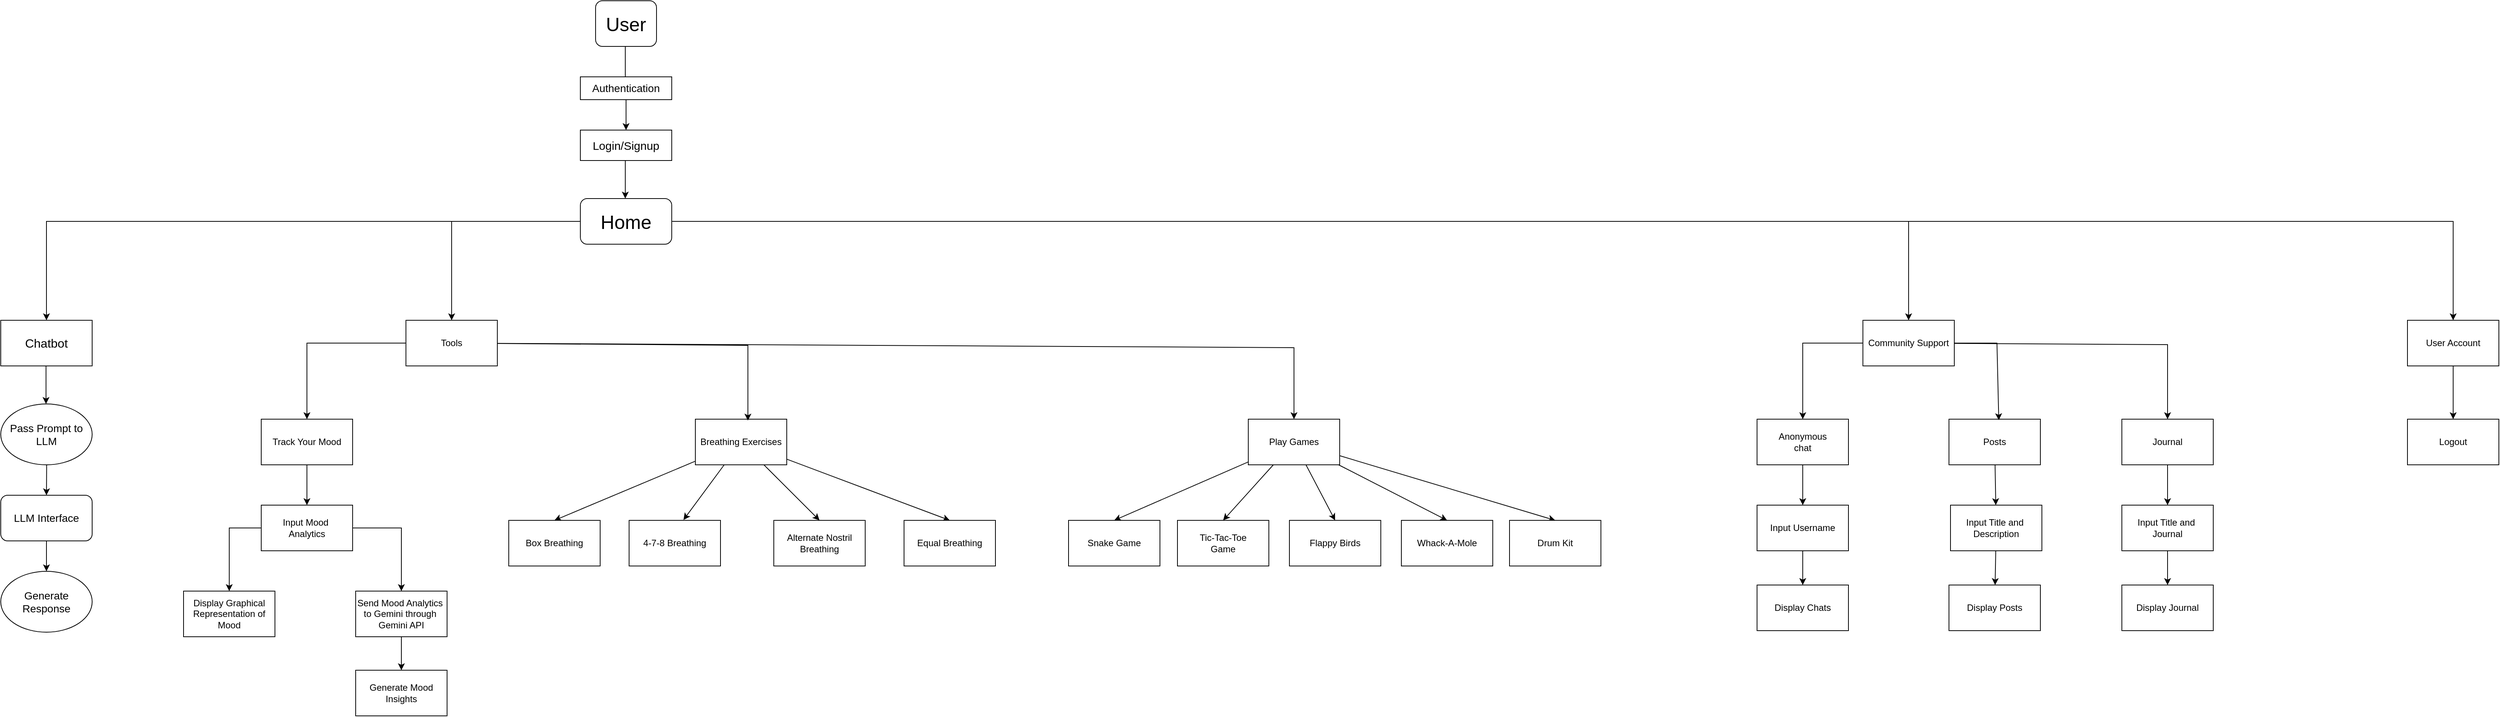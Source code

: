<mxfile version="26.2.5">
  <diagram name="Page-1" id="0D7HS5v0n_Nw8hWMFw4P">
    <mxGraphModel dx="4752" dy="3176" grid="0" gridSize="10" guides="1" tooltips="1" connect="1" arrows="1" fold="1" page="1" pageScale="1" pageWidth="4500" pageHeight="2000" background="#FFFFFF" math="0" shadow="0">
      <root>
        <mxCell id="0" />
        <mxCell id="1" parent="0" />
        <mxCell id="nKgrtohPRSsbtJKGGqza-179" value="User" style="rounded=1;whiteSpace=wrap;html=1;fontSize=25;" vertex="1" parent="1">
          <mxGeometry x="1639" y="120" width="80" height="60" as="geometry" />
        </mxCell>
        <mxCell id="nKgrtohPRSsbtJKGGqza-180" value="" style="endArrow=none;html=1;rounded=0;" edge="1" parent="1">
          <mxGeometry width="50" height="50" relative="1" as="geometry">
            <mxPoint x="1678" y="220" as="sourcePoint" />
            <mxPoint x="1678" y="180" as="targetPoint" />
            <Array as="points" />
          </mxGeometry>
        </mxCell>
        <mxCell id="nKgrtohPRSsbtJKGGqza-181" value="Authentication" style="rounded=0;whiteSpace=wrap;html=1;fontSize=14;" vertex="1" parent="1">
          <mxGeometry x="1619" y="220" width="120" height="30" as="geometry" />
        </mxCell>
        <mxCell id="nKgrtohPRSsbtJKGGqza-182" value="Login/Signup" style="rounded=0;whiteSpace=wrap;html=1;fontSize=15;" vertex="1" parent="1">
          <mxGeometry x="1619" y="290" width="120" height="40" as="geometry" />
        </mxCell>
        <mxCell id="nKgrtohPRSsbtJKGGqza-183" value="" style="endArrow=classic;html=1;rounded=0;" edge="1" parent="1">
          <mxGeometry width="50" height="50" relative="1" as="geometry">
            <mxPoint x="1679" y="250" as="sourcePoint" />
            <mxPoint x="1679" y="290" as="targetPoint" />
          </mxGeometry>
        </mxCell>
        <mxCell id="nKgrtohPRSsbtJKGGqza-185" style="edgeStyle=none;rounded=0;orthogonalLoop=1;jettySize=auto;html=1;entryX=0.5;entryY=0;entryDx=0;entryDy=0;" edge="1" parent="1" source="nKgrtohPRSsbtJKGGqza-187" target="nKgrtohPRSsbtJKGGqza-189">
          <mxGeometry relative="1" as="geometry">
            <Array as="points">
              <mxPoint x="918" y="410" />
            </Array>
          </mxGeometry>
        </mxCell>
        <mxCell id="nKgrtohPRSsbtJKGGqza-186" style="edgeStyle=none;rounded=0;orthogonalLoop=1;jettySize=auto;html=1;entryX=0.5;entryY=0;entryDx=0;entryDy=0;" edge="1" parent="1" source="nKgrtohPRSsbtJKGGqza-187" target="nKgrtohPRSsbtJKGGqza-193">
          <mxGeometry relative="1" as="geometry">
            <Array as="points">
              <mxPoint x="1450" y="410" />
            </Array>
          </mxGeometry>
        </mxCell>
        <mxCell id="nKgrtohPRSsbtJKGGqza-258" style="edgeStyle=none;rounded=0;orthogonalLoop=1;jettySize=auto;html=1;entryX=0.5;entryY=0;entryDx=0;entryDy=0;" edge="1" parent="1" source="nKgrtohPRSsbtJKGGqza-187" target="nKgrtohPRSsbtJKGGqza-194">
          <mxGeometry relative="1" as="geometry">
            <Array as="points">
              <mxPoint x="3363" y="410" />
            </Array>
          </mxGeometry>
        </mxCell>
        <mxCell id="nKgrtohPRSsbtJKGGqza-260" style="edgeStyle=none;rounded=0;orthogonalLoop=1;jettySize=auto;html=1;entryX=0.5;entryY=0;entryDx=0;entryDy=0;" edge="1" parent="1" source="nKgrtohPRSsbtJKGGqza-187" target="nKgrtohPRSsbtJKGGqza-259">
          <mxGeometry relative="1" as="geometry">
            <Array as="points">
              <mxPoint x="4078" y="410" />
            </Array>
          </mxGeometry>
        </mxCell>
        <mxCell id="nKgrtohPRSsbtJKGGqza-187" value="Home" style="rounded=1;whiteSpace=wrap;html=1;fontSize=25;" vertex="1" parent="1">
          <mxGeometry x="1619" y="380" width="120" height="60" as="geometry" />
        </mxCell>
        <mxCell id="nKgrtohPRSsbtJKGGqza-188" value="" style="endArrow=classic;html=1;rounded=0;" edge="1" parent="1">
          <mxGeometry width="50" height="50" relative="1" as="geometry">
            <mxPoint x="1678" y="330" as="sourcePoint" />
            <mxPoint x="1678" y="380" as="targetPoint" />
          </mxGeometry>
        </mxCell>
        <mxCell id="nKgrtohPRSsbtJKGGqza-189" value="Chatbot" style="rounded=0;whiteSpace=wrap;html=1;fontSize=16;" vertex="1" parent="1">
          <mxGeometry x="858" y="540" width="120" height="60" as="geometry" />
        </mxCell>
        <mxCell id="nKgrtohPRSsbtJKGGqza-190" style="edgeStyle=none;rounded=0;orthogonalLoop=1;jettySize=auto;html=1;entryX=0.5;entryY=0;entryDx=0;entryDy=0;" edge="1" parent="1" source="nKgrtohPRSsbtJKGGqza-193" target="nKgrtohPRSsbtJKGGqza-202">
          <mxGeometry relative="1" as="geometry">
            <Array as="points">
              <mxPoint x="1260" y="570" />
            </Array>
          </mxGeometry>
        </mxCell>
        <mxCell id="nKgrtohPRSsbtJKGGqza-239" style="edgeStyle=none;rounded=0;orthogonalLoop=1;jettySize=auto;html=1;entryX=0.5;entryY=0;entryDx=0;entryDy=0;" edge="1" parent="1" source="nKgrtohPRSsbtJKGGqza-193" target="nKgrtohPRSsbtJKGGqza-204">
          <mxGeometry relative="1" as="geometry">
            <Array as="points">
              <mxPoint x="2556" y="576" />
            </Array>
          </mxGeometry>
        </mxCell>
        <mxCell id="nKgrtohPRSsbtJKGGqza-193" value="Tools" style="rounded=0;whiteSpace=wrap;html=1;" vertex="1" parent="1">
          <mxGeometry x="1390" y="540" width="120" height="60" as="geometry" />
        </mxCell>
        <mxCell id="nKgrtohPRSsbtJKGGqza-243" style="edgeStyle=none;rounded=0;orthogonalLoop=1;jettySize=auto;html=1;entryX=0.5;entryY=0;entryDx=0;entryDy=0;" edge="1" parent="1" source="nKgrtohPRSsbtJKGGqza-194" target="nKgrtohPRSsbtJKGGqza-240">
          <mxGeometry relative="1" as="geometry">
            <Array as="points">
              <mxPoint x="3224" y="570" />
            </Array>
          </mxGeometry>
        </mxCell>
        <mxCell id="nKgrtohPRSsbtJKGGqza-245" style="edgeStyle=none;rounded=0;orthogonalLoop=1;jettySize=auto;html=1;entryX=0.5;entryY=0;entryDx=0;entryDy=0;" edge="1" parent="1" source="nKgrtohPRSsbtJKGGqza-194" target="nKgrtohPRSsbtJKGGqza-242">
          <mxGeometry relative="1" as="geometry">
            <Array as="points">
              <mxPoint x="3703" y="572" />
            </Array>
          </mxGeometry>
        </mxCell>
        <mxCell id="nKgrtohPRSsbtJKGGqza-194" value="Community Support" style="rounded=0;whiteSpace=wrap;html=1;" vertex="1" parent="1">
          <mxGeometry x="3303" y="540" width="120" height="60" as="geometry" />
        </mxCell>
        <mxCell id="nKgrtohPRSsbtJKGGqza-212" value="" style="edgeStyle=none;rounded=0;orthogonalLoop=1;jettySize=auto;html=1;" edge="1" parent="1" source="nKgrtohPRSsbtJKGGqza-196" target="nKgrtohPRSsbtJKGGqza-198">
          <mxGeometry relative="1" as="geometry" />
        </mxCell>
        <mxCell id="nKgrtohPRSsbtJKGGqza-196" value="Pass Prompt to&lt;br&gt;LLM" style="ellipse;whiteSpace=wrap;html=1;fontSize=14;" vertex="1" parent="1">
          <mxGeometry x="858" y="650" width="120" height="80" as="geometry" />
        </mxCell>
        <mxCell id="nKgrtohPRSsbtJKGGqza-213" value="" style="edgeStyle=none;rounded=0;orthogonalLoop=1;jettySize=auto;html=1;" edge="1" parent="1" source="nKgrtohPRSsbtJKGGqza-198" target="nKgrtohPRSsbtJKGGqza-199">
          <mxGeometry relative="1" as="geometry" />
        </mxCell>
        <mxCell id="nKgrtohPRSsbtJKGGqza-198" value="LLM Interface" style="rounded=1;whiteSpace=wrap;html=1;fontSize=14;" vertex="1" parent="1">
          <mxGeometry x="858" y="770" width="120" height="60" as="geometry" />
        </mxCell>
        <mxCell id="nKgrtohPRSsbtJKGGqza-199" value="Generate Response" style="ellipse;whiteSpace=wrap;html=1;fontSize=14;" vertex="1" parent="1">
          <mxGeometry x="858" y="870" width="120" height="80" as="geometry" />
        </mxCell>
        <mxCell id="nKgrtohPRSsbtJKGGqza-200" value="" style="endArrow=classic;html=1;rounded=0;" edge="1" parent="1">
          <mxGeometry width="50" height="50" relative="1" as="geometry">
            <mxPoint x="917.41" y="600" as="sourcePoint" />
            <mxPoint x="917.41" y="650" as="targetPoint" />
          </mxGeometry>
        </mxCell>
        <mxCell id="nKgrtohPRSsbtJKGGqza-214" value="" style="edgeStyle=none;rounded=0;orthogonalLoop=1;jettySize=auto;html=1;" edge="1" parent="1" source="nKgrtohPRSsbtJKGGqza-202" target="nKgrtohPRSsbtJKGGqza-210">
          <mxGeometry relative="1" as="geometry" />
        </mxCell>
        <mxCell id="nKgrtohPRSsbtJKGGqza-202" value="Track Your Mood" style="rounded=0;whiteSpace=wrap;html=1;" vertex="1" parent="1">
          <mxGeometry x="1200" y="670" width="120" height="60" as="geometry" />
        </mxCell>
        <mxCell id="nKgrtohPRSsbtJKGGqza-223" style="edgeStyle=none;rounded=0;orthogonalLoop=1;jettySize=auto;html=1;entryX=0.5;entryY=0;entryDx=0;entryDy=0;" edge="1" parent="1" source="nKgrtohPRSsbtJKGGqza-203" target="nKgrtohPRSsbtJKGGqza-218">
          <mxGeometry relative="1" as="geometry" />
        </mxCell>
        <mxCell id="nKgrtohPRSsbtJKGGqza-225" style="edgeStyle=none;rounded=0;orthogonalLoop=1;jettySize=auto;html=1;entryX=0.5;entryY=0;entryDx=0;entryDy=0;" edge="1" parent="1" source="nKgrtohPRSsbtJKGGqza-203" target="nKgrtohPRSsbtJKGGqza-221">
          <mxGeometry relative="1" as="geometry" />
        </mxCell>
        <mxCell id="nKgrtohPRSsbtJKGGqza-226" style="edgeStyle=none;rounded=0;orthogonalLoop=1;jettySize=auto;html=1;entryX=0.5;entryY=0;entryDx=0;entryDy=0;" edge="1" parent="1" source="nKgrtohPRSsbtJKGGqza-203" target="nKgrtohPRSsbtJKGGqza-222">
          <mxGeometry relative="1" as="geometry" />
        </mxCell>
        <mxCell id="nKgrtohPRSsbtJKGGqza-203" value="Breathing Exercises" style="rounded=0;whiteSpace=wrap;html=1;" vertex="1" parent="1">
          <mxGeometry x="1770" y="670" width="120" height="60" as="geometry" />
        </mxCell>
        <mxCell id="nKgrtohPRSsbtJKGGqza-234" style="edgeStyle=none;rounded=0;orthogonalLoop=1;jettySize=auto;html=1;entryX=0.5;entryY=0;entryDx=0;entryDy=0;" edge="1" parent="1" source="nKgrtohPRSsbtJKGGqza-204" target="nKgrtohPRSsbtJKGGqza-228">
          <mxGeometry relative="1" as="geometry" />
        </mxCell>
        <mxCell id="nKgrtohPRSsbtJKGGqza-235" style="edgeStyle=none;rounded=0;orthogonalLoop=1;jettySize=auto;html=1;entryX=0.5;entryY=0;entryDx=0;entryDy=0;" edge="1" parent="1" source="nKgrtohPRSsbtJKGGqza-204" target="nKgrtohPRSsbtJKGGqza-229">
          <mxGeometry relative="1" as="geometry" />
        </mxCell>
        <mxCell id="nKgrtohPRSsbtJKGGqza-236" style="edgeStyle=none;rounded=0;orthogonalLoop=1;jettySize=auto;html=1;entryX=0.5;entryY=0;entryDx=0;entryDy=0;" edge="1" parent="1" source="nKgrtohPRSsbtJKGGqza-204" target="nKgrtohPRSsbtJKGGqza-230">
          <mxGeometry relative="1" as="geometry" />
        </mxCell>
        <mxCell id="nKgrtohPRSsbtJKGGqza-237" style="edgeStyle=none;rounded=0;orthogonalLoop=1;jettySize=auto;html=1;entryX=0.5;entryY=0;entryDx=0;entryDy=0;" edge="1" parent="1" source="nKgrtohPRSsbtJKGGqza-204" target="nKgrtohPRSsbtJKGGqza-231">
          <mxGeometry relative="1" as="geometry" />
        </mxCell>
        <mxCell id="nKgrtohPRSsbtJKGGqza-238" style="edgeStyle=none;rounded=0;orthogonalLoop=1;jettySize=auto;html=1;entryX=0.5;entryY=0;entryDx=0;entryDy=0;" edge="1" parent="1" source="nKgrtohPRSsbtJKGGqza-204" target="nKgrtohPRSsbtJKGGqza-232">
          <mxGeometry relative="1" as="geometry" />
        </mxCell>
        <mxCell id="nKgrtohPRSsbtJKGGqza-204" value="Play Games" style="rounded=0;whiteSpace=wrap;html=1;" vertex="1" parent="1">
          <mxGeometry x="2496" y="670" width="120" height="60" as="geometry" />
        </mxCell>
        <mxCell id="nKgrtohPRSsbtJKGGqza-217" value="" style="edgeStyle=none;rounded=0;orthogonalLoop=1;jettySize=auto;html=1;" edge="1" parent="1" source="nKgrtohPRSsbtJKGGqza-207" target="nKgrtohPRSsbtJKGGqza-208">
          <mxGeometry relative="1" as="geometry" />
        </mxCell>
        <mxCell id="nKgrtohPRSsbtJKGGqza-207" value="Send Mood Analytics&amp;nbsp;&lt;br&gt;to Gemini through&amp;nbsp;&lt;br&gt;Gemini API" style="rounded=0;whiteSpace=wrap;html=1;" vertex="1" parent="1">
          <mxGeometry x="1324" y="896" width="120" height="60" as="geometry" />
        </mxCell>
        <mxCell id="nKgrtohPRSsbtJKGGqza-208" value="Generate Mood&lt;br&gt;Insights" style="rounded=0;whiteSpace=wrap;html=1;" vertex="1" parent="1">
          <mxGeometry x="1324" y="1000" width="120" height="60" as="geometry" />
        </mxCell>
        <mxCell id="nKgrtohPRSsbtJKGGqza-209" value="Display Graphical&lt;br&gt;Representation of&lt;br&gt;Mood" style="rounded=0;whiteSpace=wrap;html=1;" vertex="1" parent="1">
          <mxGeometry x="1098" y="896" width="120" height="60" as="geometry" />
        </mxCell>
        <mxCell id="nKgrtohPRSsbtJKGGqza-215" style="edgeStyle=none;rounded=0;orthogonalLoop=1;jettySize=auto;html=1;entryX=0.5;entryY=0;entryDx=0;entryDy=0;" edge="1" parent="1" source="nKgrtohPRSsbtJKGGqza-210" target="nKgrtohPRSsbtJKGGqza-209">
          <mxGeometry relative="1" as="geometry">
            <Array as="points">
              <mxPoint x="1158" y="813" />
            </Array>
          </mxGeometry>
        </mxCell>
        <mxCell id="nKgrtohPRSsbtJKGGqza-216" style="edgeStyle=none;rounded=0;orthogonalLoop=1;jettySize=auto;html=1;entryX=0.5;entryY=0;entryDx=0;entryDy=0;" edge="1" parent="1" source="nKgrtohPRSsbtJKGGqza-210" target="nKgrtohPRSsbtJKGGqza-207">
          <mxGeometry relative="1" as="geometry">
            <Array as="points">
              <mxPoint x="1384" y="813" />
            </Array>
          </mxGeometry>
        </mxCell>
        <mxCell id="nKgrtohPRSsbtJKGGqza-210" value="Input Mood&amp;nbsp;&lt;br&gt;Analytics" style="rounded=0;whiteSpace=wrap;html=1;" vertex="1" parent="1">
          <mxGeometry x="1200" y="783" width="120" height="60" as="geometry" />
        </mxCell>
        <mxCell id="nKgrtohPRSsbtJKGGqza-218" value="Box Breathing" style="rounded=0;whiteSpace=wrap;html=1;" vertex="1" parent="1">
          <mxGeometry x="1525" y="803" width="120" height="60" as="geometry" />
        </mxCell>
        <mxCell id="nKgrtohPRSsbtJKGGqza-219" value="4-7-8 Breathing" style="rounded=0;whiteSpace=wrap;html=1;" vertex="1" parent="1">
          <mxGeometry x="1683" y="803" width="120" height="60" as="geometry" />
        </mxCell>
        <mxCell id="nKgrtohPRSsbtJKGGqza-221" value="Alternate Nostril&lt;br&gt;Breathing" style="rounded=0;whiteSpace=wrap;html=1;" vertex="1" parent="1">
          <mxGeometry x="1873" y="803" width="120" height="60" as="geometry" />
        </mxCell>
        <mxCell id="nKgrtohPRSsbtJKGGqza-222" value="Equal Breathing" style="rounded=0;whiteSpace=wrap;html=1;" vertex="1" parent="1">
          <mxGeometry x="2044" y="803" width="120" height="60" as="geometry" />
        </mxCell>
        <mxCell id="nKgrtohPRSsbtJKGGqza-224" style="edgeStyle=none;rounded=0;orthogonalLoop=1;jettySize=auto;html=1;entryX=0.595;entryY=-0.009;entryDx=0;entryDy=0;entryPerimeter=0;" edge="1" parent="1" source="nKgrtohPRSsbtJKGGqza-203" target="nKgrtohPRSsbtJKGGqza-219">
          <mxGeometry relative="1" as="geometry" />
        </mxCell>
        <mxCell id="nKgrtohPRSsbtJKGGqza-227" style="edgeStyle=none;rounded=0;orthogonalLoop=1;jettySize=auto;html=1;entryX=0.575;entryY=0.031;entryDx=0;entryDy=0;entryPerimeter=0;" edge="1" parent="1" source="nKgrtohPRSsbtJKGGqza-193" target="nKgrtohPRSsbtJKGGqza-203">
          <mxGeometry relative="1" as="geometry">
            <Array as="points">
              <mxPoint x="1839" y="573" />
            </Array>
          </mxGeometry>
        </mxCell>
        <mxCell id="nKgrtohPRSsbtJKGGqza-228" value="Snake Game" style="rounded=0;whiteSpace=wrap;html=1;" vertex="1" parent="1">
          <mxGeometry x="2260" y="803" width="120" height="60" as="geometry" />
        </mxCell>
        <mxCell id="nKgrtohPRSsbtJKGGqza-229" value="Tic-Tac-Toe&lt;br&gt;Game" style="rounded=0;whiteSpace=wrap;html=1;" vertex="1" parent="1">
          <mxGeometry x="2403" y="803" width="120" height="60" as="geometry" />
        </mxCell>
        <mxCell id="nKgrtohPRSsbtJKGGqza-230" value="Flappy Birds" style="rounded=0;whiteSpace=wrap;html=1;" vertex="1" parent="1">
          <mxGeometry x="2550" y="803" width="120" height="60" as="geometry" />
        </mxCell>
        <mxCell id="nKgrtohPRSsbtJKGGqza-231" value="Whack-A-Mole" style="rounded=0;whiteSpace=wrap;html=1;" vertex="1" parent="1">
          <mxGeometry x="2697" y="803" width="120" height="60" as="geometry" />
        </mxCell>
        <mxCell id="nKgrtohPRSsbtJKGGqza-232" value="Drum Kit" style="rounded=0;whiteSpace=wrap;html=1;" vertex="1" parent="1">
          <mxGeometry x="2839" y="803" width="120" height="60" as="geometry" />
        </mxCell>
        <mxCell id="nKgrtohPRSsbtJKGGqza-248" value="" style="edgeStyle=none;rounded=0;orthogonalLoop=1;jettySize=auto;html=1;" edge="1" parent="1" source="nKgrtohPRSsbtJKGGqza-240" target="nKgrtohPRSsbtJKGGqza-246">
          <mxGeometry relative="1" as="geometry" />
        </mxCell>
        <mxCell id="nKgrtohPRSsbtJKGGqza-240" value="Anonymous&lt;br&gt;chat" style="rounded=0;whiteSpace=wrap;html=1;" vertex="1" parent="1">
          <mxGeometry x="3164" y="670" width="120" height="60" as="geometry" />
        </mxCell>
        <mxCell id="nKgrtohPRSsbtJKGGqza-252" value="" style="edgeStyle=none;rounded=0;orthogonalLoop=1;jettySize=auto;html=1;" edge="1" parent="1" source="nKgrtohPRSsbtJKGGqza-241" target="nKgrtohPRSsbtJKGGqza-250">
          <mxGeometry relative="1" as="geometry" />
        </mxCell>
        <mxCell id="nKgrtohPRSsbtJKGGqza-241" value="Posts" style="rounded=0;whiteSpace=wrap;html=1;" vertex="1" parent="1">
          <mxGeometry x="3416" y="670" width="120" height="60" as="geometry" />
        </mxCell>
        <mxCell id="nKgrtohPRSsbtJKGGqza-256" value="" style="edgeStyle=none;rounded=0;orthogonalLoop=1;jettySize=auto;html=1;" edge="1" parent="1" source="nKgrtohPRSsbtJKGGqza-242" target="nKgrtohPRSsbtJKGGqza-254">
          <mxGeometry relative="1" as="geometry" />
        </mxCell>
        <mxCell id="nKgrtohPRSsbtJKGGqza-242" value="Journal" style="rounded=0;whiteSpace=wrap;html=1;" vertex="1" parent="1">
          <mxGeometry x="3643" y="670" width="120" height="60" as="geometry" />
        </mxCell>
        <mxCell id="nKgrtohPRSsbtJKGGqza-244" style="edgeStyle=none;rounded=0;orthogonalLoop=1;jettySize=auto;html=1;entryX=0.545;entryY=0.022;entryDx=0;entryDy=0;entryPerimeter=0;" edge="1" parent="1" source="nKgrtohPRSsbtJKGGqza-194" target="nKgrtohPRSsbtJKGGqza-241">
          <mxGeometry relative="1" as="geometry">
            <Array as="points">
              <mxPoint x="3479" y="570" />
            </Array>
          </mxGeometry>
        </mxCell>
        <mxCell id="nKgrtohPRSsbtJKGGqza-249" value="" style="edgeStyle=none;rounded=0;orthogonalLoop=1;jettySize=auto;html=1;" edge="1" parent="1" source="nKgrtohPRSsbtJKGGqza-246" target="nKgrtohPRSsbtJKGGqza-247">
          <mxGeometry relative="1" as="geometry" />
        </mxCell>
        <mxCell id="nKgrtohPRSsbtJKGGqza-246" value="Input Username" style="rounded=0;whiteSpace=wrap;html=1;" vertex="1" parent="1">
          <mxGeometry x="3164" y="783" width="120" height="60" as="geometry" />
        </mxCell>
        <mxCell id="nKgrtohPRSsbtJKGGqza-247" value="Display Chats" style="rounded=0;whiteSpace=wrap;html=1;" vertex="1" parent="1">
          <mxGeometry x="3164" y="888" width="120" height="60" as="geometry" />
        </mxCell>
        <mxCell id="nKgrtohPRSsbtJKGGqza-253" value="" style="edgeStyle=none;rounded=0;orthogonalLoop=1;jettySize=auto;html=1;" edge="1" parent="1" source="nKgrtohPRSsbtJKGGqza-250" target="nKgrtohPRSsbtJKGGqza-251">
          <mxGeometry relative="1" as="geometry" />
        </mxCell>
        <mxCell id="nKgrtohPRSsbtJKGGqza-250" value="Input Title and&amp;nbsp;&lt;br&gt;Description" style="rounded=0;whiteSpace=wrap;html=1;" vertex="1" parent="1">
          <mxGeometry x="3418" y="783" width="120" height="60" as="geometry" />
        </mxCell>
        <mxCell id="nKgrtohPRSsbtJKGGqza-251" value="Display Posts" style="rounded=0;whiteSpace=wrap;html=1;" vertex="1" parent="1">
          <mxGeometry x="3416" y="888" width="120" height="60" as="geometry" />
        </mxCell>
        <mxCell id="nKgrtohPRSsbtJKGGqza-257" value="" style="edgeStyle=none;rounded=0;orthogonalLoop=1;jettySize=auto;html=1;" edge="1" parent="1" source="nKgrtohPRSsbtJKGGqza-254" target="nKgrtohPRSsbtJKGGqza-255">
          <mxGeometry relative="1" as="geometry" />
        </mxCell>
        <mxCell id="nKgrtohPRSsbtJKGGqza-254" value="Input Title and&amp;nbsp;&lt;br&gt;Journal" style="rounded=0;whiteSpace=wrap;html=1;" vertex="1" parent="1">
          <mxGeometry x="3643" y="783" width="120" height="60" as="geometry" />
        </mxCell>
        <mxCell id="nKgrtohPRSsbtJKGGqza-255" value="Display Journal" style="rounded=0;whiteSpace=wrap;html=1;" vertex="1" parent="1">
          <mxGeometry x="3643" y="888" width="120" height="60" as="geometry" />
        </mxCell>
        <mxCell id="nKgrtohPRSsbtJKGGqza-262" value="" style="edgeStyle=none;rounded=0;orthogonalLoop=1;jettySize=auto;html=1;" edge="1" parent="1" source="nKgrtohPRSsbtJKGGqza-259" target="nKgrtohPRSsbtJKGGqza-261">
          <mxGeometry relative="1" as="geometry" />
        </mxCell>
        <mxCell id="nKgrtohPRSsbtJKGGqza-259" value="User Account" style="rounded=0;whiteSpace=wrap;html=1;" vertex="1" parent="1">
          <mxGeometry x="4018" y="540" width="120" height="60" as="geometry" />
        </mxCell>
        <mxCell id="nKgrtohPRSsbtJKGGqza-261" value="Logout" style="rounded=0;whiteSpace=wrap;html=1;" vertex="1" parent="1">
          <mxGeometry x="4018" y="670" width="120" height="60" as="geometry" />
        </mxCell>
      </root>
    </mxGraphModel>
  </diagram>
</mxfile>

